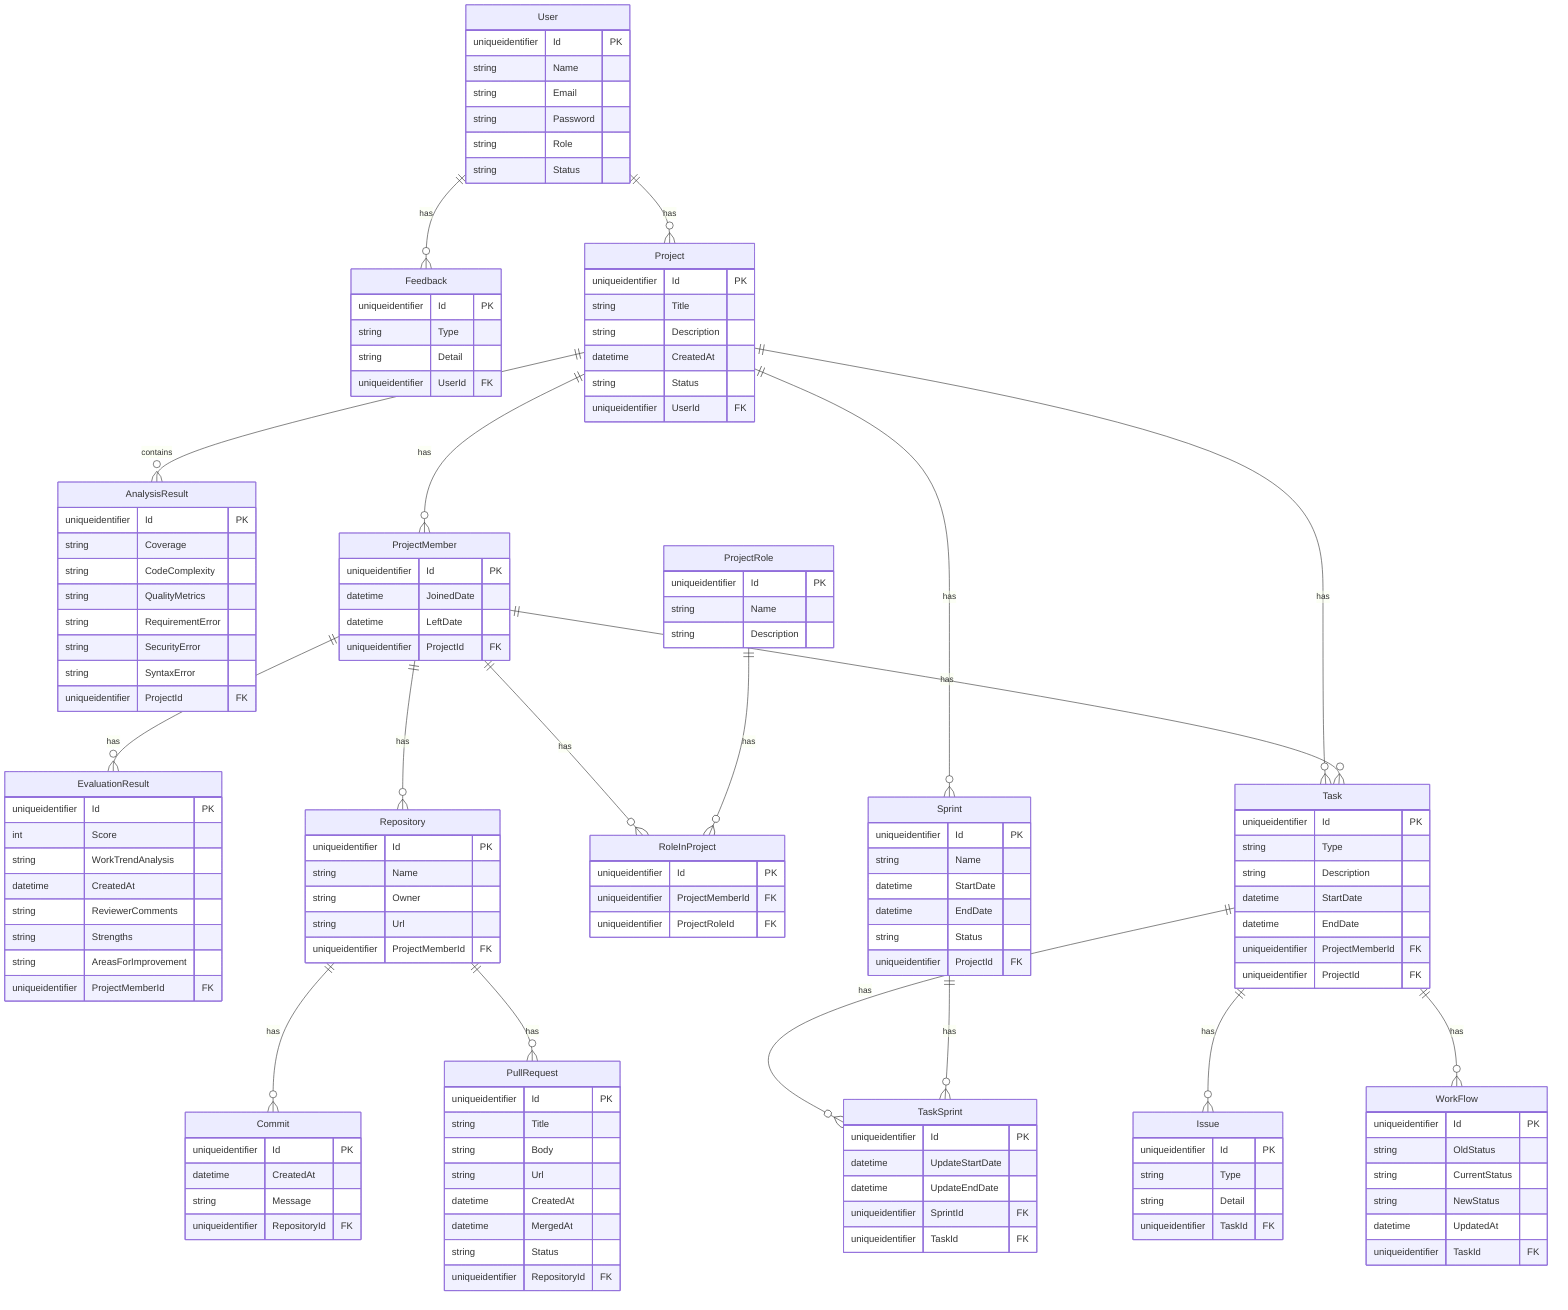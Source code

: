 erDiagram
    Commit {
        uniqueidentifier Id PK
        datetime CreatedAt
        string Message
        uniqueidentifier RepositoryId FK
    }

    EvaluationResult {
        uniqueidentifier Id PK
        int Score
        string WorkTrendAnalysis
        datetime CreatedAt
        string ReviewerComments
        string Strengths
        string AreasForImprovement
        uniqueidentifier ProjectMemberId FK
    }

    Feedback {
        uniqueidentifier Id PK
        string Type
        string Detail
        uniqueidentifier UserId FK
    }

    Issue {
        uniqueidentifier Id PK
        string Type
        string Detail
        uniqueidentifier TaskId FK
    }

    Project {
        uniqueidentifier Id PK
        string Title
        string Description
        datetime CreatedAt

        %% public | private
        string Status

        uniqueidentifier UserId FK
    }

    AnalysisResult {
        uniqueidentifier Id PK
        string Coverage
        string CodeComplexity
        string QualityMetrics
        string RequirementError
        string SecurityError
        string SyntaxError
        uniqueidentifier ProjectId FK
    }

    ProjectMember {
        uniqueidentifier Id PK
        datetime JoinedDate
        datetime LeftDate
        uniqueidentifier ProjectId FK
    }

    ProjectRole {
        uniqueidentifier Id PK

        %% leader | .......
        string Name

        string Description
    }

    PullRequest {
        uniqueidentifier Id PK
        string Title
        string Body
        string Url
        datetime CreatedAt
        datetime MergedAt
        string Status
        uniqueidentifier RepositoryId FK
    }

    Repository {
        uniqueidentifier Id PK
        string Name
        string Owner
        string Url
        uniqueidentifier ProjectMemberId FK
    }

    RoleInProject {
        uniqueidentifier Id PK
        uniqueidentifier ProjectMemberId FK
        uniqueidentifier ProjectRoleId FK
    }

    Sprint {
        uniqueidentifier Id PK
        string Name
        datetime StartDate
        datetime EndDate

        %% in progress | done
        string Status

        uniqueidentifier ProjectId FK
    }

    Task {
        uniqueidentifier Id PK
        string Type
        string Description
        datetime StartDate
        datetime EndDate
        uniqueidentifier ProjectMemberId FK
        uniqueidentifier ProjectId FK
    }

    TaskSprint {
        uniqueidentifier Id PK
        datetime UpdateStartDate
        datetime UpdateEndDate
        uniqueidentifier SprintId FK
        uniqueidentifier TaskId FK
    }

    User {
        uniqueidentifier Id PK
        string Name
        string Email
        string Password

        %% admin | user | moderator
        string Role

        %% activated | deactivated
        string Status
    }

    WorkFlow {
        uniqueidentifier Id PK
        string OldStatus
        string CurrentStatus
        string NewStatus
        datetime UpdatedAt
        uniqueidentifier TaskId FK
    }

    %% Relationships
    Repository ||--o{ Commit : has
    User ||--o{ Feedback : has
    Project ||--o{ AnalysisResult : contains
    Project ||--o{ ProjectMember : has
    User ||--o{ Project : has
    Repository ||--o{ PullRequest : has
    ProjectMember ||--o{ Repository : has
    ProjectMember ||--o{ RoleInProject : has
    ProjectRole ||--o{ RoleInProject : has
    Project ||--o{ Sprint : has
    Project ||--o{ Task : has
    ProjectMember ||--o{ Task : has
    ProjectMember ||--o{ EvaluationResult : has
    Task ||--o{ TaskSprint : has
    Task ||--o{ Issue : has
    Sprint ||--o{ TaskSprint : has
    Task ||--o{ WorkFlow : has
